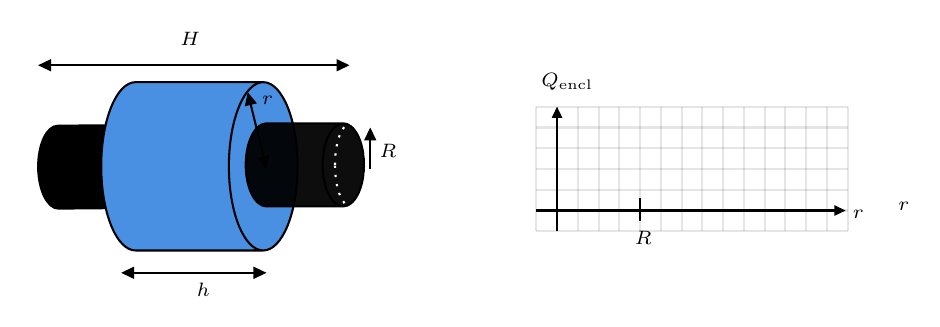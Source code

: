 

\tikzset{every picture/.style={line width=0.75pt}} %set default line width to 0.75pt        

\begin{tikzpicture}[x=0.75pt,y=0.75pt,yscale=-1,xscale=1]
%uncomment if require: \path (0,150); %set diagram left start at 0, and has height of 150

%Flowchart: Stored Data [id:dp43279518290656416] 
\draw  [fill={rgb, 255:red, 0; green, 0; blue, 0 }  ,fill opacity=1 ] (29.42,59.14) -- (79.82,58.69) .. controls (74.52,58.74) and (70.3,67.72) .. (70.4,78.74) .. controls (70.5,89.77) and (74.87,98.67) .. (80.17,98.62) -- (29.78,99.07) .. controls (24.48,99.11) and (20.1,90.22) .. (20,79.19) .. controls (19.9,68.17) and (24.12,59.19) .. (29.42,59.14) -- cycle ;
%Flowchart: Direct Access Storage [id:dp644599832571805] 
\draw  [fill={rgb, 255:red, 74; green, 144; blue, 226 }  ,fill opacity=1 ] (128.44,119.24) -- (66.95,119.24) .. controls (57.8,119.24) and (50.39,101.09) .. (50.39,78.69) .. controls (50.39,56.3) and (57.8,38.15) .. (66.95,38.15) -- (128.44,38.15)(145,78.69) .. controls (145,101.09) and (137.58,119.24) .. (128.44,119.24) .. controls (119.3,119.24) and (111.89,101.09) .. (111.89,78.69) .. controls (111.89,56.3) and (119.3,38.15) .. (128.44,38.15) .. controls (137.58,38.15) and (145,56.3) .. (145,78.69) ;
%Shape: Grid [id:dp9022092561246653] 
\draw  [draw opacity=0] (260,50) -- (410,50) -- (410,110) -- (260,110) -- cycle ; \draw  [color={rgb, 255:red, 0; green, 0; blue, 0 }  ,draw opacity=0.1 ] (260,50) -- (260,110)(270,50) -- (270,110)(280,50) -- (280,110)(290,50) -- (290,110)(300,50) -- (300,110)(310,50) -- (310,110)(320,50) -- (320,110)(330,50) -- (330,110)(340,50) -- (340,110)(350,50) -- (350,110)(360,50) -- (360,110)(370,50) -- (370,110)(380,50) -- (380,110)(390,50) -- (390,110)(400,50) -- (400,110) ; \draw  [color={rgb, 255:red, 0; green, 0; blue, 0 }  ,draw opacity=0.1 ] (260,50) -- (410,50)(260,60) -- (410,60)(260,70) -- (410,70)(260,80) -- (410,80)(260,90) -- (410,90)(260,100) -- (410,100) ; \draw  [color={rgb, 255:red, 0; green, 0; blue, 0 }  ,draw opacity=0.1 ]  ;
%Straight Lines [id:da27282373130170723] 
\draw [color={rgb, 255:red, 0; green, 0; blue, 0 }  ,draw opacity=0.1 ]   (260,110) -- (410,110) ;
%Straight Lines [id:da4283303984115543] 
\draw [color={rgb, 255:red, 0; green, 0; blue, 0 }  ,draw opacity=0.1 ]   (410,110) -- (410,50) ;

%Straight Lines [id:da927798601778538] 
\draw    (270,53) -- (270,110) ;
\draw [shift={(270,50)}, rotate = 90] [fill={rgb, 255:red, 0; green, 0; blue, 0 }  ][line width=0.08]  [draw opacity=0] (5.36,-2.57) -- (0,0) -- (5.36,2.57) -- cycle    ;
%Straight Lines [id:da6159160274834647] 
\draw [color={rgb, 255:red, 0; green, 0; blue, 0 }  ,draw opacity=1 ]   (260,100) -- (406,100) ;
\draw [shift={(409,100)}, rotate = 180] [fill={rgb, 255:red, 0; green, 0; blue, 0 }  ,fill opacity=1 ][line width=0.08]  [draw opacity=0] (5.36,-2.57) -- (0,0) -- (5.36,2.57) -- cycle    ;
%Straight Lines [id:da4754703908366129] 
\draw    (310,94) -- (310,105) ;
%Straight Lines [id:da8177325762126639] 
\draw    (63,130) -- (127,130) ;
\draw [shift={(130,130)}, rotate = 180] [fill={rgb, 255:red, 0; green, 0; blue, 0 }  ][line width=0.08]  [draw opacity=0] (6.25,-3) -- (0,0) -- (6.25,3) -- cycle    ;
\draw [shift={(60,130)}, rotate = 0] [fill={rgb, 255:red, 0; green, 0; blue, 0 }  ][line width=0.08]  [draw opacity=0] (6.25,-3) -- (0,0) -- (6.25,3) -- cycle    ;
%Straight Lines [id:da359862491228339] 
\draw    (23,30) -- (167,30) ;
\draw [shift={(170,30)}, rotate = 180] [fill={rgb, 255:red, 0; green, 0; blue, 0 }  ][line width=0.08]  [draw opacity=0] (6.25,-3) -- (0,0) -- (6.25,3) -- cycle    ;
\draw [shift={(20,30)}, rotate = 0] [fill={rgb, 255:red, 0; green, 0; blue, 0 }  ][line width=0.08]  [draw opacity=0] (6.25,-3) -- (0,0) -- (6.25,3) -- cycle    ;
%Straight Lines [id:da2163933949861303] 
\draw    (121.71,45.92) -- (129.29,77.08) ;
\draw [shift={(130,80)}, rotate = 256.33] [fill={rgb, 255:red, 0; green, 0; blue, 0 }  ][line width=0.08]  [draw opacity=0] (6.25,-3) -- (0,0) -- (6.25,3) -- cycle    ;
\draw [shift={(121,43)}, rotate = 76.33] [fill={rgb, 255:red, 0; green, 0; blue, 0 }  ][line width=0.08]  [draw opacity=0] (6.25,-3) -- (0,0) -- (6.25,3) -- cycle    ;
%Flowchart: Direct Access Storage [id:dp2449372957844742] 
\draw  [fill={rgb, 255:red, 0; green, 0; blue, 0 }  ,fill opacity=0.95 ] (167.03,98) -- (129.98,98) .. controls (124.47,98) and (120,89.05) .. (120,78) .. controls (120,66.95) and (124.47,58) .. (129.98,58) -- (167.03,58)(177,78) .. controls (177,89.05) and (172.53,98) .. (167.03,98) .. controls (161.52,98) and (157.05,89.05) .. (157.05,78) .. controls (157.05,66.95) and (161.52,58) .. (167.03,58) .. controls (172.53,58) and (177,66.95) .. (177,78) ;
%Straight Lines [id:da21189686444909794] 
\draw    (180,80) -- (180,63) ;
\draw [shift={(180,60)}, rotate = 90] [fill={rgb, 255:red, 0; green, 0; blue, 0 }  ][line width=0.08]  [draw opacity=0] (6.25,-3) -- (0,0) -- (6.25,3) -- cycle    ;
%Shape: Ellipse [id:dp4584969891339883] 
\draw  [color={rgb, 255:red, 255; green, 255; blue, 255 }  ,draw opacity=1 ][dash pattern={on 0.84pt off 2.51pt}] (163.02,78) .. controls (163.02,66.95) and (166.38,58) .. (170.51,58) .. controls (174.65,58) and (178,66.95) .. (178,78) .. controls (178,89.05) and (174.65,98) .. (170.51,98) .. controls (166.38,98) and (163.02,89.05) .. (163.02,78) -- cycle ;

% Text Node
\draw (261,32.4) node [anchor=north west][inner sep=0.75pt]  [font=\scriptsize]  {$Q_{\mathrm{encl}}$};
% Text Node
\draw (433,94.4) node [anchor=north west][inner sep=0.75pt]  [font=\scriptsize]  {$r$};
% Text Node
\draw (306,108.4) node [anchor=north west][inner sep=0.75pt]  [font=\scriptsize]  {$R$};
% Text Node
\draw (95,133.4) node [anchor=north west][inner sep=0.75pt]  [font=\scriptsize]  {$h$};
% Text Node
\draw (87,12.4) node [anchor=north west][inner sep=0.75pt]  [font=\scriptsize]  {$H$};
% Text Node
\draw (183,66.4) node [anchor=north west][inner sep=0.75pt]  [font=\scriptsize]  {$R$};
% Text Node
\draw (126.44,43.55) node [anchor=north west][inner sep=0.75pt]  [font=\scriptsize]  {$r$};
% Text Node
\draw (411,98.4) node [anchor=north west][inner sep=0.75pt]  [font=\scriptsize]  {$r$};


\end{tikzpicture}
